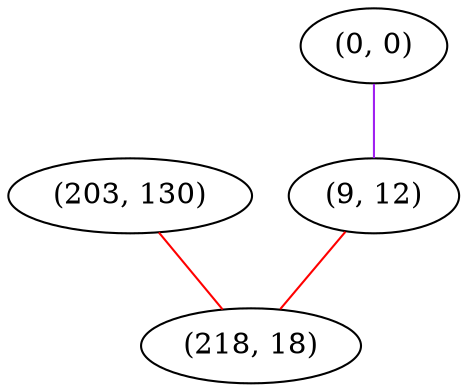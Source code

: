 graph "" {
"(203, 130)";
"(0, 0)";
"(9, 12)";
"(218, 18)";
"(203, 130)" -- "(218, 18)"  [color=red, key=0, weight=1];
"(0, 0)" -- "(9, 12)"  [color=purple, key=0, weight=4];
"(9, 12)" -- "(218, 18)"  [color=red, key=0, weight=1];
}
